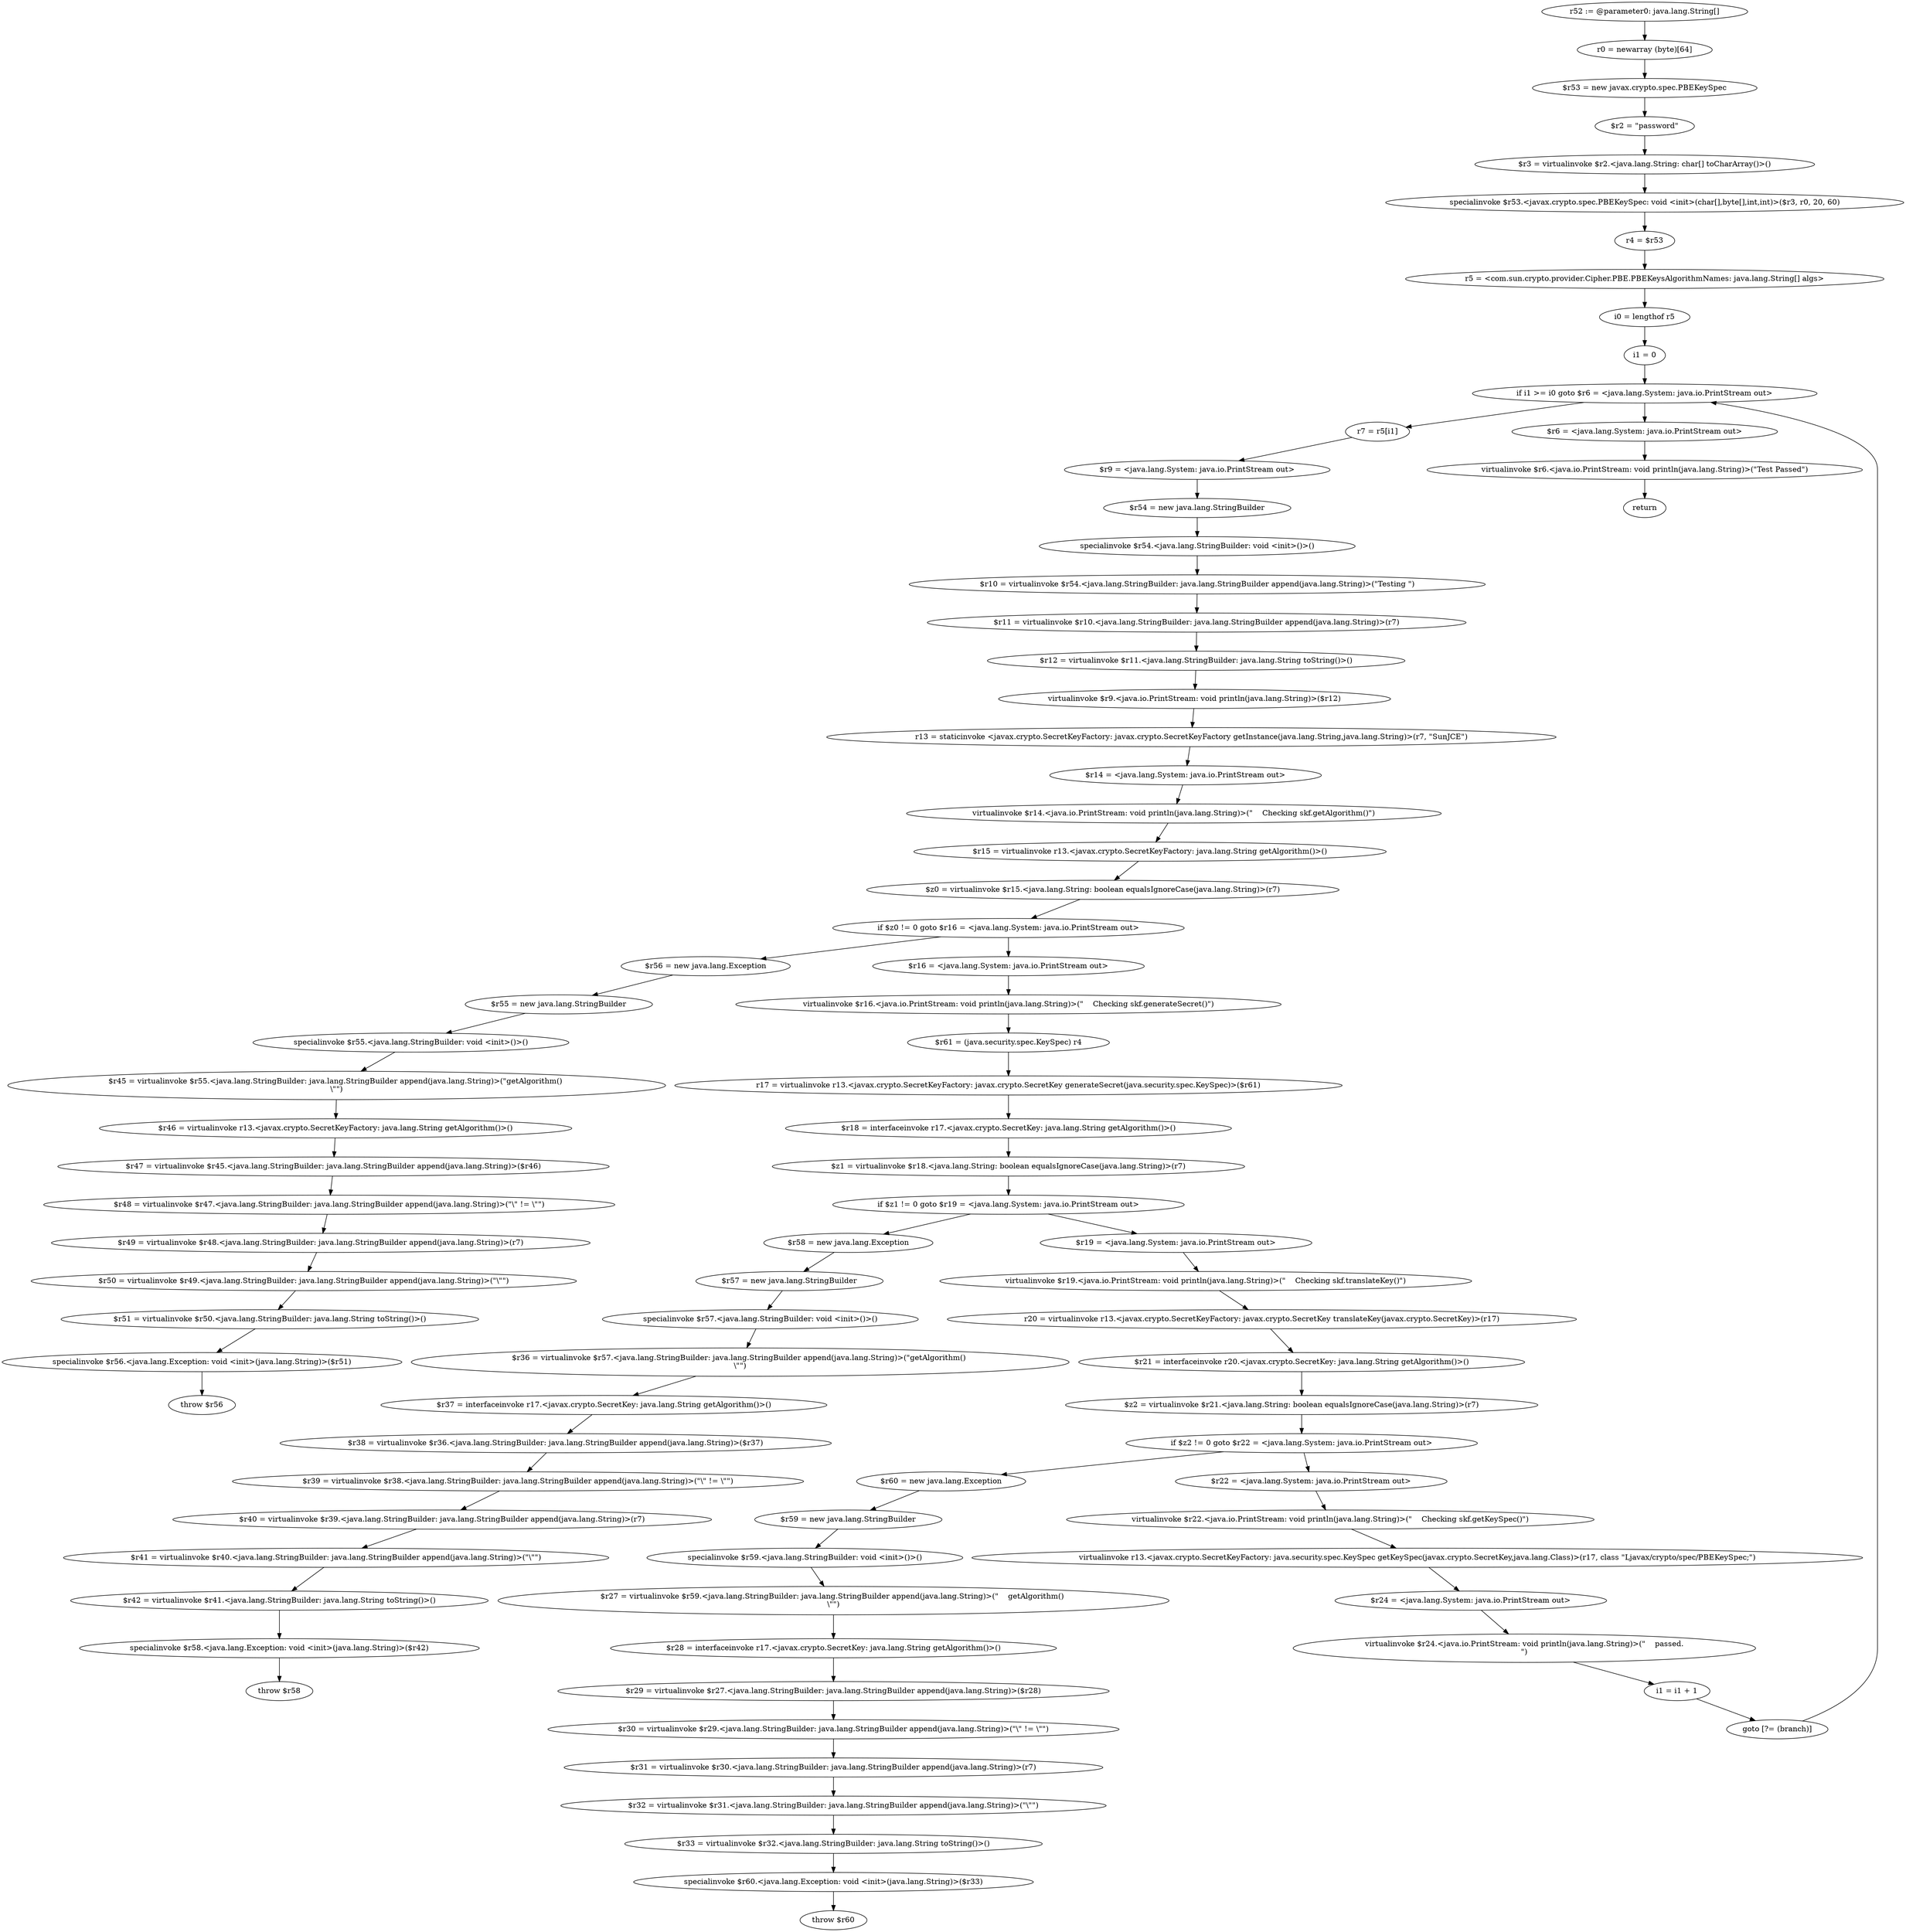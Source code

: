 digraph "unitGraph" {
    "r52 := @parameter0: java.lang.String[]"
    "r0 = newarray (byte)[64]"
    "$r53 = new javax.crypto.spec.PBEKeySpec"
    "$r2 = \"password\""
    "$r3 = virtualinvoke $r2.<java.lang.String: char[] toCharArray()>()"
    "specialinvoke $r53.<javax.crypto.spec.PBEKeySpec: void <init>(char[],byte[],int,int)>($r3, r0, 20, 60)"
    "r4 = $r53"
    "r5 = <com.sun.crypto.provider.Cipher.PBE.PBEKeysAlgorithmNames: java.lang.String[] algs>"
    "i0 = lengthof r5"
    "i1 = 0"
    "if i1 >= i0 goto $r6 = <java.lang.System: java.io.PrintStream out>"
    "r7 = r5[i1]"
    "$r9 = <java.lang.System: java.io.PrintStream out>"
    "$r54 = new java.lang.StringBuilder"
    "specialinvoke $r54.<java.lang.StringBuilder: void <init>()>()"
    "$r10 = virtualinvoke $r54.<java.lang.StringBuilder: java.lang.StringBuilder append(java.lang.String)>(\"Testing \")"
    "$r11 = virtualinvoke $r10.<java.lang.StringBuilder: java.lang.StringBuilder append(java.lang.String)>(r7)"
    "$r12 = virtualinvoke $r11.<java.lang.StringBuilder: java.lang.String toString()>()"
    "virtualinvoke $r9.<java.io.PrintStream: void println(java.lang.String)>($r12)"
    "r13 = staticinvoke <javax.crypto.SecretKeyFactory: javax.crypto.SecretKeyFactory getInstance(java.lang.String,java.lang.String)>(r7, \"SunJCE\")"
    "$r14 = <java.lang.System: java.io.PrintStream out>"
    "virtualinvoke $r14.<java.io.PrintStream: void println(java.lang.String)>(\"    Checking skf.getAlgorithm()\")"
    "$r15 = virtualinvoke r13.<javax.crypto.SecretKeyFactory: java.lang.String getAlgorithm()>()"
    "$z0 = virtualinvoke $r15.<java.lang.String: boolean equalsIgnoreCase(java.lang.String)>(r7)"
    "if $z0 != 0 goto $r16 = <java.lang.System: java.io.PrintStream out>"
    "$r56 = new java.lang.Exception"
    "$r55 = new java.lang.StringBuilder"
    "specialinvoke $r55.<java.lang.StringBuilder: void <init>()>()"
    "$r45 = virtualinvoke $r55.<java.lang.StringBuilder: java.lang.StringBuilder append(java.lang.String)>(\"getAlgorithm() \n\\\"\")"
    "$r46 = virtualinvoke r13.<javax.crypto.SecretKeyFactory: java.lang.String getAlgorithm()>()"
    "$r47 = virtualinvoke $r45.<java.lang.StringBuilder: java.lang.StringBuilder append(java.lang.String)>($r46)"
    "$r48 = virtualinvoke $r47.<java.lang.StringBuilder: java.lang.StringBuilder append(java.lang.String)>(\"\\\" != \\\"\")"
    "$r49 = virtualinvoke $r48.<java.lang.StringBuilder: java.lang.StringBuilder append(java.lang.String)>(r7)"
    "$r50 = virtualinvoke $r49.<java.lang.StringBuilder: java.lang.StringBuilder append(java.lang.String)>(\"\\\"\")"
    "$r51 = virtualinvoke $r50.<java.lang.StringBuilder: java.lang.String toString()>()"
    "specialinvoke $r56.<java.lang.Exception: void <init>(java.lang.String)>($r51)"
    "throw $r56"
    "$r16 = <java.lang.System: java.io.PrintStream out>"
    "virtualinvoke $r16.<java.io.PrintStream: void println(java.lang.String)>(\"    Checking skf.generateSecret()\")"
    "$r61 = (java.security.spec.KeySpec) r4"
    "r17 = virtualinvoke r13.<javax.crypto.SecretKeyFactory: javax.crypto.SecretKey generateSecret(java.security.spec.KeySpec)>($r61)"
    "$r18 = interfaceinvoke r17.<javax.crypto.SecretKey: java.lang.String getAlgorithm()>()"
    "$z1 = virtualinvoke $r18.<java.lang.String: boolean equalsIgnoreCase(java.lang.String)>(r7)"
    "if $z1 != 0 goto $r19 = <java.lang.System: java.io.PrintStream out>"
    "$r58 = new java.lang.Exception"
    "$r57 = new java.lang.StringBuilder"
    "specialinvoke $r57.<java.lang.StringBuilder: void <init>()>()"
    "$r36 = virtualinvoke $r57.<java.lang.StringBuilder: java.lang.StringBuilder append(java.lang.String)>(\"getAlgorithm() \n\\\"\")"
    "$r37 = interfaceinvoke r17.<javax.crypto.SecretKey: java.lang.String getAlgorithm()>()"
    "$r38 = virtualinvoke $r36.<java.lang.StringBuilder: java.lang.StringBuilder append(java.lang.String)>($r37)"
    "$r39 = virtualinvoke $r38.<java.lang.StringBuilder: java.lang.StringBuilder append(java.lang.String)>(\"\\\" != \\\"\")"
    "$r40 = virtualinvoke $r39.<java.lang.StringBuilder: java.lang.StringBuilder append(java.lang.String)>(r7)"
    "$r41 = virtualinvoke $r40.<java.lang.StringBuilder: java.lang.StringBuilder append(java.lang.String)>(\"\\\"\")"
    "$r42 = virtualinvoke $r41.<java.lang.StringBuilder: java.lang.String toString()>()"
    "specialinvoke $r58.<java.lang.Exception: void <init>(java.lang.String)>($r42)"
    "throw $r58"
    "$r19 = <java.lang.System: java.io.PrintStream out>"
    "virtualinvoke $r19.<java.io.PrintStream: void println(java.lang.String)>(\"    Checking skf.translateKey()\")"
    "r20 = virtualinvoke r13.<javax.crypto.SecretKeyFactory: javax.crypto.SecretKey translateKey(javax.crypto.SecretKey)>(r17)"
    "$r21 = interfaceinvoke r20.<javax.crypto.SecretKey: java.lang.String getAlgorithm()>()"
    "$z2 = virtualinvoke $r21.<java.lang.String: boolean equalsIgnoreCase(java.lang.String)>(r7)"
    "if $z2 != 0 goto $r22 = <java.lang.System: java.io.PrintStream out>"
    "$r60 = new java.lang.Exception"
    "$r59 = new java.lang.StringBuilder"
    "specialinvoke $r59.<java.lang.StringBuilder: void <init>()>()"
    "$r27 = virtualinvoke $r59.<java.lang.StringBuilder: java.lang.StringBuilder append(java.lang.String)>(\"    getAlgorithm() \n\\\"\")"
    "$r28 = interfaceinvoke r17.<javax.crypto.SecretKey: java.lang.String getAlgorithm()>()"
    "$r29 = virtualinvoke $r27.<java.lang.StringBuilder: java.lang.StringBuilder append(java.lang.String)>($r28)"
    "$r30 = virtualinvoke $r29.<java.lang.StringBuilder: java.lang.StringBuilder append(java.lang.String)>(\"\\\" != \\\"\")"
    "$r31 = virtualinvoke $r30.<java.lang.StringBuilder: java.lang.StringBuilder append(java.lang.String)>(r7)"
    "$r32 = virtualinvoke $r31.<java.lang.StringBuilder: java.lang.StringBuilder append(java.lang.String)>(\"\\\"\")"
    "$r33 = virtualinvoke $r32.<java.lang.StringBuilder: java.lang.String toString()>()"
    "specialinvoke $r60.<java.lang.Exception: void <init>(java.lang.String)>($r33)"
    "throw $r60"
    "$r22 = <java.lang.System: java.io.PrintStream out>"
    "virtualinvoke $r22.<java.io.PrintStream: void println(java.lang.String)>(\"    Checking skf.getKeySpec()\")"
    "virtualinvoke r13.<javax.crypto.SecretKeyFactory: java.security.spec.KeySpec getKeySpec(javax.crypto.SecretKey,java.lang.Class)>(r17, class \"Ljavax/crypto/spec/PBEKeySpec;\")"
    "$r24 = <java.lang.System: java.io.PrintStream out>"
    "virtualinvoke $r24.<java.io.PrintStream: void println(java.lang.String)>(\"    passed.\n\")"
    "i1 = i1 + 1"
    "goto [?= (branch)]"
    "$r6 = <java.lang.System: java.io.PrintStream out>"
    "virtualinvoke $r6.<java.io.PrintStream: void println(java.lang.String)>(\"Test Passed\")"
    "return"
    "r52 := @parameter0: java.lang.String[]"->"r0 = newarray (byte)[64]";
    "r0 = newarray (byte)[64]"->"$r53 = new javax.crypto.spec.PBEKeySpec";
    "$r53 = new javax.crypto.spec.PBEKeySpec"->"$r2 = \"password\"";
    "$r2 = \"password\""->"$r3 = virtualinvoke $r2.<java.lang.String: char[] toCharArray()>()";
    "$r3 = virtualinvoke $r2.<java.lang.String: char[] toCharArray()>()"->"specialinvoke $r53.<javax.crypto.spec.PBEKeySpec: void <init>(char[],byte[],int,int)>($r3, r0, 20, 60)";
    "specialinvoke $r53.<javax.crypto.spec.PBEKeySpec: void <init>(char[],byte[],int,int)>($r3, r0, 20, 60)"->"r4 = $r53";
    "r4 = $r53"->"r5 = <com.sun.crypto.provider.Cipher.PBE.PBEKeysAlgorithmNames: java.lang.String[] algs>";
    "r5 = <com.sun.crypto.provider.Cipher.PBE.PBEKeysAlgorithmNames: java.lang.String[] algs>"->"i0 = lengthof r5";
    "i0 = lengthof r5"->"i1 = 0";
    "i1 = 0"->"if i1 >= i0 goto $r6 = <java.lang.System: java.io.PrintStream out>";
    "if i1 >= i0 goto $r6 = <java.lang.System: java.io.PrintStream out>"->"r7 = r5[i1]";
    "if i1 >= i0 goto $r6 = <java.lang.System: java.io.PrintStream out>"->"$r6 = <java.lang.System: java.io.PrintStream out>";
    "r7 = r5[i1]"->"$r9 = <java.lang.System: java.io.PrintStream out>";
    "$r9 = <java.lang.System: java.io.PrintStream out>"->"$r54 = new java.lang.StringBuilder";
    "$r54 = new java.lang.StringBuilder"->"specialinvoke $r54.<java.lang.StringBuilder: void <init>()>()";
    "specialinvoke $r54.<java.lang.StringBuilder: void <init>()>()"->"$r10 = virtualinvoke $r54.<java.lang.StringBuilder: java.lang.StringBuilder append(java.lang.String)>(\"Testing \")";
    "$r10 = virtualinvoke $r54.<java.lang.StringBuilder: java.lang.StringBuilder append(java.lang.String)>(\"Testing \")"->"$r11 = virtualinvoke $r10.<java.lang.StringBuilder: java.lang.StringBuilder append(java.lang.String)>(r7)";
    "$r11 = virtualinvoke $r10.<java.lang.StringBuilder: java.lang.StringBuilder append(java.lang.String)>(r7)"->"$r12 = virtualinvoke $r11.<java.lang.StringBuilder: java.lang.String toString()>()";
    "$r12 = virtualinvoke $r11.<java.lang.StringBuilder: java.lang.String toString()>()"->"virtualinvoke $r9.<java.io.PrintStream: void println(java.lang.String)>($r12)";
    "virtualinvoke $r9.<java.io.PrintStream: void println(java.lang.String)>($r12)"->"r13 = staticinvoke <javax.crypto.SecretKeyFactory: javax.crypto.SecretKeyFactory getInstance(java.lang.String,java.lang.String)>(r7, \"SunJCE\")";
    "r13 = staticinvoke <javax.crypto.SecretKeyFactory: javax.crypto.SecretKeyFactory getInstance(java.lang.String,java.lang.String)>(r7, \"SunJCE\")"->"$r14 = <java.lang.System: java.io.PrintStream out>";
    "$r14 = <java.lang.System: java.io.PrintStream out>"->"virtualinvoke $r14.<java.io.PrintStream: void println(java.lang.String)>(\"    Checking skf.getAlgorithm()\")";
    "virtualinvoke $r14.<java.io.PrintStream: void println(java.lang.String)>(\"    Checking skf.getAlgorithm()\")"->"$r15 = virtualinvoke r13.<javax.crypto.SecretKeyFactory: java.lang.String getAlgorithm()>()";
    "$r15 = virtualinvoke r13.<javax.crypto.SecretKeyFactory: java.lang.String getAlgorithm()>()"->"$z0 = virtualinvoke $r15.<java.lang.String: boolean equalsIgnoreCase(java.lang.String)>(r7)";
    "$z0 = virtualinvoke $r15.<java.lang.String: boolean equalsIgnoreCase(java.lang.String)>(r7)"->"if $z0 != 0 goto $r16 = <java.lang.System: java.io.PrintStream out>";
    "if $z0 != 0 goto $r16 = <java.lang.System: java.io.PrintStream out>"->"$r56 = new java.lang.Exception";
    "if $z0 != 0 goto $r16 = <java.lang.System: java.io.PrintStream out>"->"$r16 = <java.lang.System: java.io.PrintStream out>";
    "$r56 = new java.lang.Exception"->"$r55 = new java.lang.StringBuilder";
    "$r55 = new java.lang.StringBuilder"->"specialinvoke $r55.<java.lang.StringBuilder: void <init>()>()";
    "specialinvoke $r55.<java.lang.StringBuilder: void <init>()>()"->"$r45 = virtualinvoke $r55.<java.lang.StringBuilder: java.lang.StringBuilder append(java.lang.String)>(\"getAlgorithm() \n\\\"\")";
    "$r45 = virtualinvoke $r55.<java.lang.StringBuilder: java.lang.StringBuilder append(java.lang.String)>(\"getAlgorithm() \n\\\"\")"->"$r46 = virtualinvoke r13.<javax.crypto.SecretKeyFactory: java.lang.String getAlgorithm()>()";
    "$r46 = virtualinvoke r13.<javax.crypto.SecretKeyFactory: java.lang.String getAlgorithm()>()"->"$r47 = virtualinvoke $r45.<java.lang.StringBuilder: java.lang.StringBuilder append(java.lang.String)>($r46)";
    "$r47 = virtualinvoke $r45.<java.lang.StringBuilder: java.lang.StringBuilder append(java.lang.String)>($r46)"->"$r48 = virtualinvoke $r47.<java.lang.StringBuilder: java.lang.StringBuilder append(java.lang.String)>(\"\\\" != \\\"\")";
    "$r48 = virtualinvoke $r47.<java.lang.StringBuilder: java.lang.StringBuilder append(java.lang.String)>(\"\\\" != \\\"\")"->"$r49 = virtualinvoke $r48.<java.lang.StringBuilder: java.lang.StringBuilder append(java.lang.String)>(r7)";
    "$r49 = virtualinvoke $r48.<java.lang.StringBuilder: java.lang.StringBuilder append(java.lang.String)>(r7)"->"$r50 = virtualinvoke $r49.<java.lang.StringBuilder: java.lang.StringBuilder append(java.lang.String)>(\"\\\"\")";
    "$r50 = virtualinvoke $r49.<java.lang.StringBuilder: java.lang.StringBuilder append(java.lang.String)>(\"\\\"\")"->"$r51 = virtualinvoke $r50.<java.lang.StringBuilder: java.lang.String toString()>()";
    "$r51 = virtualinvoke $r50.<java.lang.StringBuilder: java.lang.String toString()>()"->"specialinvoke $r56.<java.lang.Exception: void <init>(java.lang.String)>($r51)";
    "specialinvoke $r56.<java.lang.Exception: void <init>(java.lang.String)>($r51)"->"throw $r56";
    "$r16 = <java.lang.System: java.io.PrintStream out>"->"virtualinvoke $r16.<java.io.PrintStream: void println(java.lang.String)>(\"    Checking skf.generateSecret()\")";
    "virtualinvoke $r16.<java.io.PrintStream: void println(java.lang.String)>(\"    Checking skf.generateSecret()\")"->"$r61 = (java.security.spec.KeySpec) r4";
    "$r61 = (java.security.spec.KeySpec) r4"->"r17 = virtualinvoke r13.<javax.crypto.SecretKeyFactory: javax.crypto.SecretKey generateSecret(java.security.spec.KeySpec)>($r61)";
    "r17 = virtualinvoke r13.<javax.crypto.SecretKeyFactory: javax.crypto.SecretKey generateSecret(java.security.spec.KeySpec)>($r61)"->"$r18 = interfaceinvoke r17.<javax.crypto.SecretKey: java.lang.String getAlgorithm()>()";
    "$r18 = interfaceinvoke r17.<javax.crypto.SecretKey: java.lang.String getAlgorithm()>()"->"$z1 = virtualinvoke $r18.<java.lang.String: boolean equalsIgnoreCase(java.lang.String)>(r7)";
    "$z1 = virtualinvoke $r18.<java.lang.String: boolean equalsIgnoreCase(java.lang.String)>(r7)"->"if $z1 != 0 goto $r19 = <java.lang.System: java.io.PrintStream out>";
    "if $z1 != 0 goto $r19 = <java.lang.System: java.io.PrintStream out>"->"$r58 = new java.lang.Exception";
    "if $z1 != 0 goto $r19 = <java.lang.System: java.io.PrintStream out>"->"$r19 = <java.lang.System: java.io.PrintStream out>";
    "$r58 = new java.lang.Exception"->"$r57 = new java.lang.StringBuilder";
    "$r57 = new java.lang.StringBuilder"->"specialinvoke $r57.<java.lang.StringBuilder: void <init>()>()";
    "specialinvoke $r57.<java.lang.StringBuilder: void <init>()>()"->"$r36 = virtualinvoke $r57.<java.lang.StringBuilder: java.lang.StringBuilder append(java.lang.String)>(\"getAlgorithm() \n\\\"\")";
    "$r36 = virtualinvoke $r57.<java.lang.StringBuilder: java.lang.StringBuilder append(java.lang.String)>(\"getAlgorithm() \n\\\"\")"->"$r37 = interfaceinvoke r17.<javax.crypto.SecretKey: java.lang.String getAlgorithm()>()";
    "$r37 = interfaceinvoke r17.<javax.crypto.SecretKey: java.lang.String getAlgorithm()>()"->"$r38 = virtualinvoke $r36.<java.lang.StringBuilder: java.lang.StringBuilder append(java.lang.String)>($r37)";
    "$r38 = virtualinvoke $r36.<java.lang.StringBuilder: java.lang.StringBuilder append(java.lang.String)>($r37)"->"$r39 = virtualinvoke $r38.<java.lang.StringBuilder: java.lang.StringBuilder append(java.lang.String)>(\"\\\" != \\\"\")";
    "$r39 = virtualinvoke $r38.<java.lang.StringBuilder: java.lang.StringBuilder append(java.lang.String)>(\"\\\" != \\\"\")"->"$r40 = virtualinvoke $r39.<java.lang.StringBuilder: java.lang.StringBuilder append(java.lang.String)>(r7)";
    "$r40 = virtualinvoke $r39.<java.lang.StringBuilder: java.lang.StringBuilder append(java.lang.String)>(r7)"->"$r41 = virtualinvoke $r40.<java.lang.StringBuilder: java.lang.StringBuilder append(java.lang.String)>(\"\\\"\")";
    "$r41 = virtualinvoke $r40.<java.lang.StringBuilder: java.lang.StringBuilder append(java.lang.String)>(\"\\\"\")"->"$r42 = virtualinvoke $r41.<java.lang.StringBuilder: java.lang.String toString()>()";
    "$r42 = virtualinvoke $r41.<java.lang.StringBuilder: java.lang.String toString()>()"->"specialinvoke $r58.<java.lang.Exception: void <init>(java.lang.String)>($r42)";
    "specialinvoke $r58.<java.lang.Exception: void <init>(java.lang.String)>($r42)"->"throw $r58";
    "$r19 = <java.lang.System: java.io.PrintStream out>"->"virtualinvoke $r19.<java.io.PrintStream: void println(java.lang.String)>(\"    Checking skf.translateKey()\")";
    "virtualinvoke $r19.<java.io.PrintStream: void println(java.lang.String)>(\"    Checking skf.translateKey()\")"->"r20 = virtualinvoke r13.<javax.crypto.SecretKeyFactory: javax.crypto.SecretKey translateKey(javax.crypto.SecretKey)>(r17)";
    "r20 = virtualinvoke r13.<javax.crypto.SecretKeyFactory: javax.crypto.SecretKey translateKey(javax.crypto.SecretKey)>(r17)"->"$r21 = interfaceinvoke r20.<javax.crypto.SecretKey: java.lang.String getAlgorithm()>()";
    "$r21 = interfaceinvoke r20.<javax.crypto.SecretKey: java.lang.String getAlgorithm()>()"->"$z2 = virtualinvoke $r21.<java.lang.String: boolean equalsIgnoreCase(java.lang.String)>(r7)";
    "$z2 = virtualinvoke $r21.<java.lang.String: boolean equalsIgnoreCase(java.lang.String)>(r7)"->"if $z2 != 0 goto $r22 = <java.lang.System: java.io.PrintStream out>";
    "if $z2 != 0 goto $r22 = <java.lang.System: java.io.PrintStream out>"->"$r60 = new java.lang.Exception";
    "if $z2 != 0 goto $r22 = <java.lang.System: java.io.PrintStream out>"->"$r22 = <java.lang.System: java.io.PrintStream out>";
    "$r60 = new java.lang.Exception"->"$r59 = new java.lang.StringBuilder";
    "$r59 = new java.lang.StringBuilder"->"specialinvoke $r59.<java.lang.StringBuilder: void <init>()>()";
    "specialinvoke $r59.<java.lang.StringBuilder: void <init>()>()"->"$r27 = virtualinvoke $r59.<java.lang.StringBuilder: java.lang.StringBuilder append(java.lang.String)>(\"    getAlgorithm() \n\\\"\")";
    "$r27 = virtualinvoke $r59.<java.lang.StringBuilder: java.lang.StringBuilder append(java.lang.String)>(\"    getAlgorithm() \n\\\"\")"->"$r28 = interfaceinvoke r17.<javax.crypto.SecretKey: java.lang.String getAlgorithm()>()";
    "$r28 = interfaceinvoke r17.<javax.crypto.SecretKey: java.lang.String getAlgorithm()>()"->"$r29 = virtualinvoke $r27.<java.lang.StringBuilder: java.lang.StringBuilder append(java.lang.String)>($r28)";
    "$r29 = virtualinvoke $r27.<java.lang.StringBuilder: java.lang.StringBuilder append(java.lang.String)>($r28)"->"$r30 = virtualinvoke $r29.<java.lang.StringBuilder: java.lang.StringBuilder append(java.lang.String)>(\"\\\" != \\\"\")";
    "$r30 = virtualinvoke $r29.<java.lang.StringBuilder: java.lang.StringBuilder append(java.lang.String)>(\"\\\" != \\\"\")"->"$r31 = virtualinvoke $r30.<java.lang.StringBuilder: java.lang.StringBuilder append(java.lang.String)>(r7)";
    "$r31 = virtualinvoke $r30.<java.lang.StringBuilder: java.lang.StringBuilder append(java.lang.String)>(r7)"->"$r32 = virtualinvoke $r31.<java.lang.StringBuilder: java.lang.StringBuilder append(java.lang.String)>(\"\\\"\")";
    "$r32 = virtualinvoke $r31.<java.lang.StringBuilder: java.lang.StringBuilder append(java.lang.String)>(\"\\\"\")"->"$r33 = virtualinvoke $r32.<java.lang.StringBuilder: java.lang.String toString()>()";
    "$r33 = virtualinvoke $r32.<java.lang.StringBuilder: java.lang.String toString()>()"->"specialinvoke $r60.<java.lang.Exception: void <init>(java.lang.String)>($r33)";
    "specialinvoke $r60.<java.lang.Exception: void <init>(java.lang.String)>($r33)"->"throw $r60";
    "$r22 = <java.lang.System: java.io.PrintStream out>"->"virtualinvoke $r22.<java.io.PrintStream: void println(java.lang.String)>(\"    Checking skf.getKeySpec()\")";
    "virtualinvoke $r22.<java.io.PrintStream: void println(java.lang.String)>(\"    Checking skf.getKeySpec()\")"->"virtualinvoke r13.<javax.crypto.SecretKeyFactory: java.security.spec.KeySpec getKeySpec(javax.crypto.SecretKey,java.lang.Class)>(r17, class \"Ljavax/crypto/spec/PBEKeySpec;\")";
    "virtualinvoke r13.<javax.crypto.SecretKeyFactory: java.security.spec.KeySpec getKeySpec(javax.crypto.SecretKey,java.lang.Class)>(r17, class \"Ljavax/crypto/spec/PBEKeySpec;\")"->"$r24 = <java.lang.System: java.io.PrintStream out>";
    "$r24 = <java.lang.System: java.io.PrintStream out>"->"virtualinvoke $r24.<java.io.PrintStream: void println(java.lang.String)>(\"    passed.\n\")";
    "virtualinvoke $r24.<java.io.PrintStream: void println(java.lang.String)>(\"    passed.\n\")"->"i1 = i1 + 1";
    "i1 = i1 + 1"->"goto [?= (branch)]";
    "goto [?= (branch)]"->"if i1 >= i0 goto $r6 = <java.lang.System: java.io.PrintStream out>";
    "$r6 = <java.lang.System: java.io.PrintStream out>"->"virtualinvoke $r6.<java.io.PrintStream: void println(java.lang.String)>(\"Test Passed\")";
    "virtualinvoke $r6.<java.io.PrintStream: void println(java.lang.String)>(\"Test Passed\")"->"return";
}
